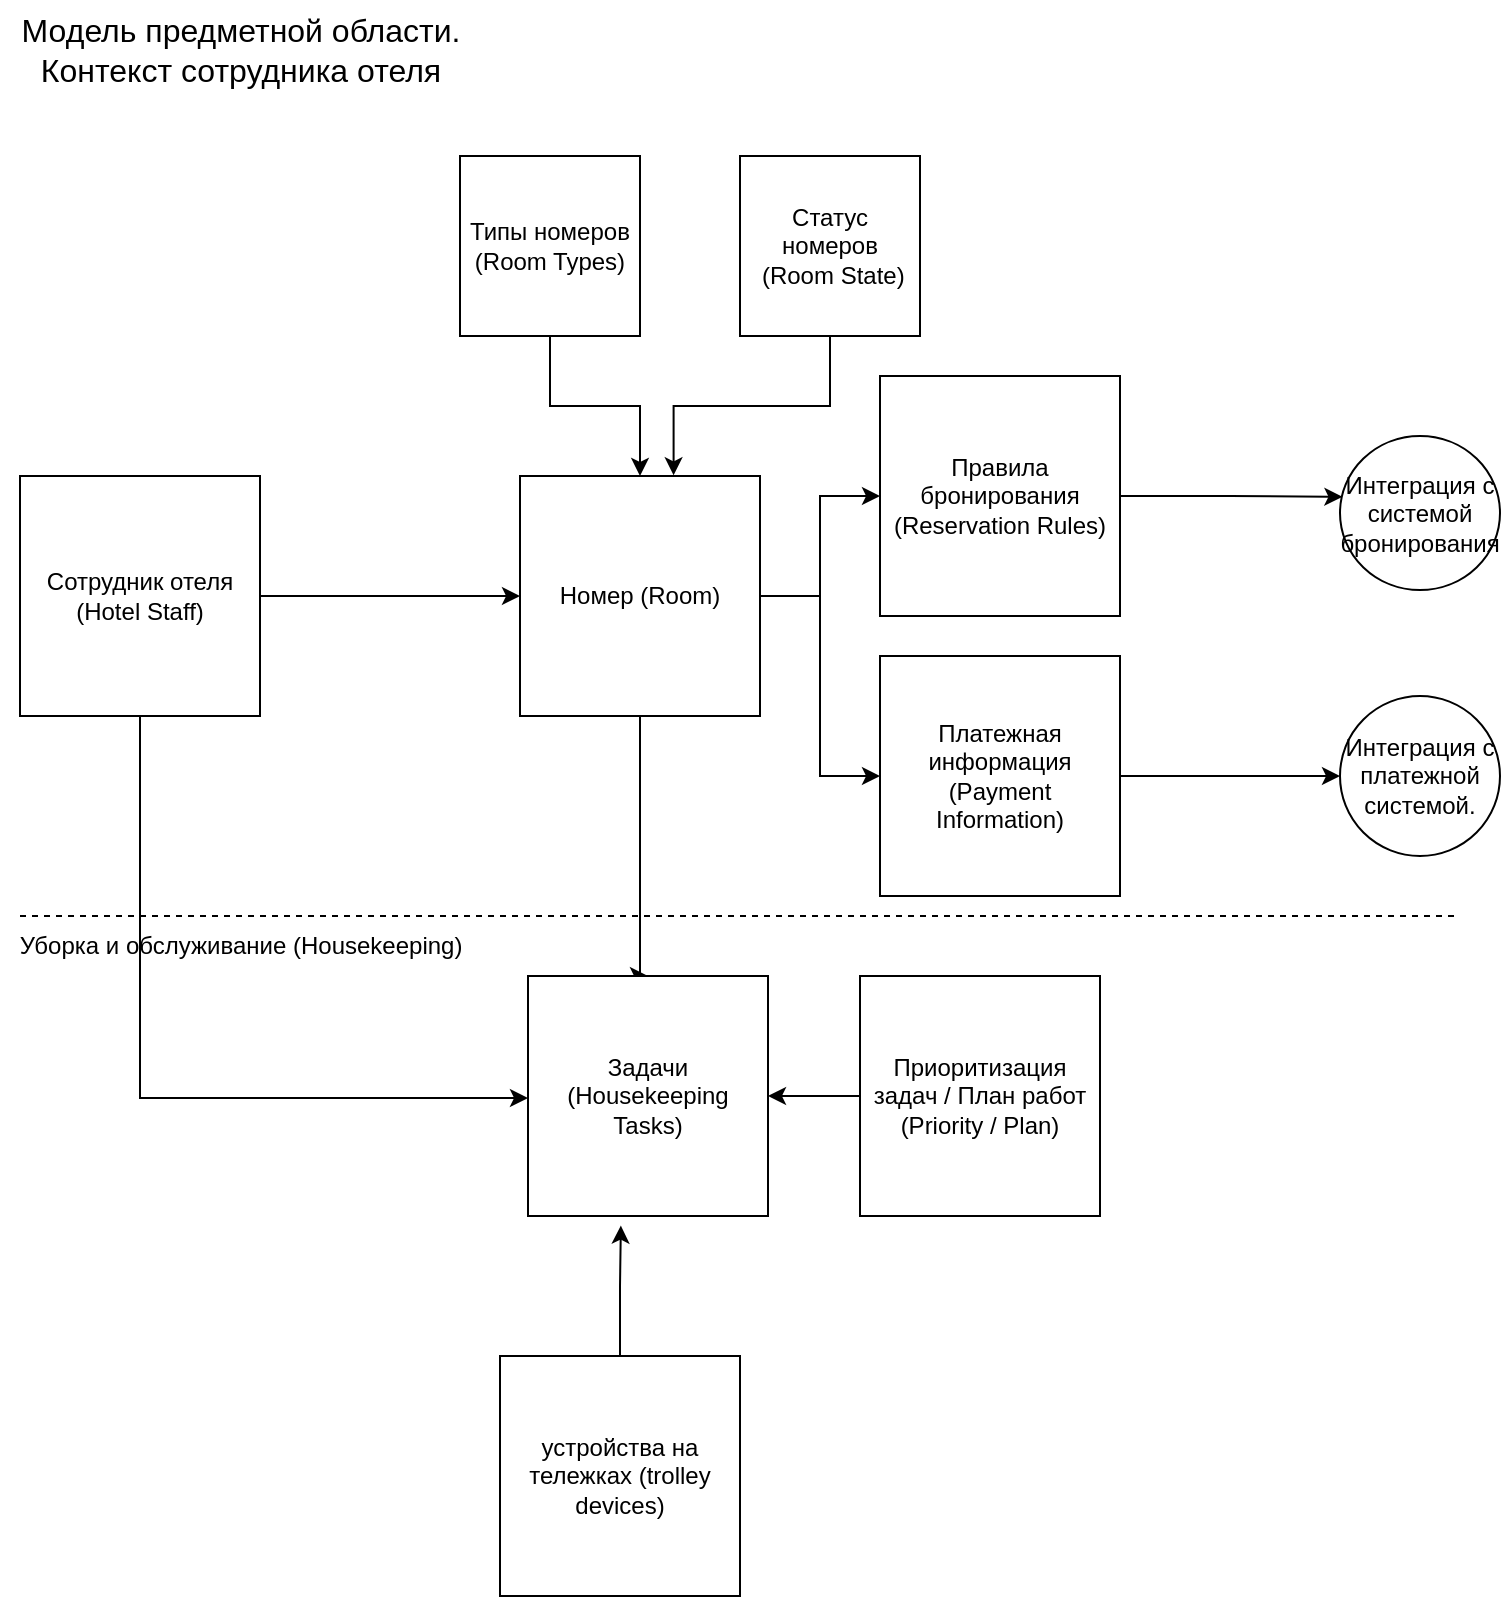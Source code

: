 <mxfile version="21.6.6" type="device">
  <diagram id="prtHgNgQTEPvFCAcTncT" name="Page-1">
    <mxGraphModel dx="996" dy="549" grid="1" gridSize="10" guides="1" tooltips="1" connect="1" arrows="1" fold="1" page="1" pageScale="1" pageWidth="827" pageHeight="1169" math="0" shadow="0">
      <root>
        <mxCell id="0" />
        <mxCell id="1" parent="0" />
        <mxCell id="nMokIZjZC6wRx67IndkM-14" style="edgeStyle=orthogonalEdgeStyle;rounded=0;orthogonalLoop=1;jettySize=auto;html=1;entryX=0;entryY=0.5;entryDx=0;entryDy=0;" parent="1" source="nMokIZjZC6wRx67IndkM-2" target="nMokIZjZC6wRx67IndkM-3" edge="1">
          <mxGeometry relative="1" as="geometry" />
        </mxCell>
        <mxCell id="nMokIZjZC6wRx67IndkM-17" style="edgeStyle=orthogonalEdgeStyle;rounded=0;orthogonalLoop=1;jettySize=auto;html=1;entryX=0;entryY=0.75;entryDx=0;entryDy=0;" parent="1" edge="1">
          <mxGeometry relative="1" as="geometry">
            <mxPoint x="100" y="329" as="sourcePoint" />
            <mxPoint x="294" y="549" as="targetPoint" />
            <Array as="points">
              <mxPoint x="100" y="549" />
            </Array>
          </mxGeometry>
        </mxCell>
        <mxCell id="nMokIZjZC6wRx67IndkM-2" value="Сотрудник отеля (Hotel Staff)" style="whiteSpace=wrap;html=1;aspect=fixed;" parent="1" vertex="1">
          <mxGeometry x="40" y="238" width="120" height="120" as="geometry" />
        </mxCell>
        <mxCell id="nMokIZjZC6wRx67IndkM-18" style="edgeStyle=orthogonalEdgeStyle;rounded=0;orthogonalLoop=1;jettySize=auto;html=1;exitX=0.5;exitY=1;exitDx=0;exitDy=0;entryX=0.5;entryY=0;entryDx=0;entryDy=0;" parent="1" source="nMokIZjZC6wRx67IndkM-3" target="nMokIZjZC6wRx67IndkM-10" edge="1">
          <mxGeometry relative="1" as="geometry">
            <Array as="points">
              <mxPoint x="350" y="488" />
            </Array>
          </mxGeometry>
        </mxCell>
        <mxCell id="nMokIZjZC6wRx67IndkM-21" style="edgeStyle=orthogonalEdgeStyle;rounded=0;orthogonalLoop=1;jettySize=auto;html=1;exitX=1;exitY=0.5;exitDx=0;exitDy=0;" parent="1" source="nMokIZjZC6wRx67IndkM-3" target="nMokIZjZC6wRx67IndkM-6" edge="1">
          <mxGeometry relative="1" as="geometry" />
        </mxCell>
        <mxCell id="nMokIZjZC6wRx67IndkM-22" style="edgeStyle=orthogonalEdgeStyle;rounded=0;orthogonalLoop=1;jettySize=auto;html=1;exitX=1;exitY=0.5;exitDx=0;exitDy=0;entryX=0;entryY=0.5;entryDx=0;entryDy=0;" parent="1" source="nMokIZjZC6wRx67IndkM-3" target="nMokIZjZC6wRx67IndkM-7" edge="1">
          <mxGeometry relative="1" as="geometry" />
        </mxCell>
        <mxCell id="nMokIZjZC6wRx67IndkM-3" value="Номер (Room)" style="whiteSpace=wrap;html=1;aspect=fixed;" parent="1" vertex="1">
          <mxGeometry x="290" y="238" width="120" height="120" as="geometry" />
        </mxCell>
        <mxCell id="nMokIZjZC6wRx67IndkM-28" style="edgeStyle=orthogonalEdgeStyle;rounded=0;orthogonalLoop=1;jettySize=auto;html=1;entryX=1;entryY=0.5;entryDx=0;entryDy=0;" parent="1" source="nMokIZjZC6wRx67IndkM-4" target="nMokIZjZC6wRx67IndkM-10" edge="1">
          <mxGeometry relative="1" as="geometry" />
        </mxCell>
        <mxCell id="nMokIZjZC6wRx67IndkM-4" value="Приоритизация задач / План работ (Priority / Plan)" style="whiteSpace=wrap;html=1;aspect=fixed;" parent="1" vertex="1">
          <mxGeometry x="460" y="488" width="120" height="120" as="geometry" />
        </mxCell>
        <mxCell id="nMokIZjZC6wRx67IndkM-12" style="edgeStyle=orthogonalEdgeStyle;rounded=0;orthogonalLoop=1;jettySize=auto;html=1;" parent="1" source="nMokIZjZC6wRx67IndkM-5" target="nMokIZjZC6wRx67IndkM-3" edge="1">
          <mxGeometry relative="1" as="geometry" />
        </mxCell>
        <mxCell id="nMokIZjZC6wRx67IndkM-5" value="Типы номеров (Room Types)" style="whiteSpace=wrap;html=1;aspect=fixed;" parent="1" vertex="1">
          <mxGeometry x="260" y="78" width="90" height="90" as="geometry" />
        </mxCell>
        <mxCell id="nMokIZjZC6wRx67IndkM-25" style="edgeStyle=orthogonalEdgeStyle;rounded=0;orthogonalLoop=1;jettySize=auto;html=1;exitX=1;exitY=0.5;exitDx=0;exitDy=0;" parent="1" source="nMokIZjZC6wRx67IndkM-6" target="nMokIZjZC6wRx67IndkM-24" edge="1">
          <mxGeometry relative="1" as="geometry" />
        </mxCell>
        <mxCell id="nMokIZjZC6wRx67IndkM-6" value="Платежная информация (Payment Information)" style="whiteSpace=wrap;html=1;aspect=fixed;" parent="1" vertex="1">
          <mxGeometry x="470" y="328" width="120" height="120" as="geometry" />
        </mxCell>
        <mxCell id="nMokIZjZC6wRx67IndkM-26" style="edgeStyle=orthogonalEdgeStyle;rounded=0;orthogonalLoop=1;jettySize=auto;html=1;exitX=1;exitY=0.5;exitDx=0;exitDy=0;entryX=0.015;entryY=0.395;entryDx=0;entryDy=0;entryPerimeter=0;" parent="1" source="nMokIZjZC6wRx67IndkM-7" target="nMokIZjZC6wRx67IndkM-23" edge="1">
          <mxGeometry relative="1" as="geometry" />
        </mxCell>
        <mxCell id="nMokIZjZC6wRx67IndkM-7" value="Правила бронирования (Reservation Rules)" style="whiteSpace=wrap;html=1;aspect=fixed;" parent="1" vertex="1">
          <mxGeometry x="470" y="188" width="120" height="120" as="geometry" />
        </mxCell>
        <mxCell id="nMokIZjZC6wRx67IndkM-20" style="edgeStyle=orthogonalEdgeStyle;rounded=0;orthogonalLoop=1;jettySize=auto;html=1;exitX=0.5;exitY=0;exitDx=0;exitDy=0;entryX=0.387;entryY=1.04;entryDx=0;entryDy=0;entryPerimeter=0;" parent="1" source="nMokIZjZC6wRx67IndkM-9" target="nMokIZjZC6wRx67IndkM-10" edge="1">
          <mxGeometry relative="1" as="geometry" />
        </mxCell>
        <mxCell id="nMokIZjZC6wRx67IndkM-9" value="устройства на тележках (trolley devices)" style="whiteSpace=wrap;html=1;aspect=fixed;" parent="1" vertex="1">
          <mxGeometry x="280" y="678" width="120" height="120" as="geometry" />
        </mxCell>
        <mxCell id="nMokIZjZC6wRx67IndkM-10" value="Задачи (Housekeeping Tasks)" style="whiteSpace=wrap;html=1;aspect=fixed;" parent="1" vertex="1">
          <mxGeometry x="294" y="488" width="120" height="120" as="geometry" />
        </mxCell>
        <mxCell id="nMokIZjZC6wRx67IndkM-19" style="edgeStyle=orthogonalEdgeStyle;rounded=0;orthogonalLoop=1;jettySize=auto;html=1;entryX=0.64;entryY=-0.003;entryDx=0;entryDy=0;entryPerimeter=0;" parent="1" source="nMokIZjZC6wRx67IndkM-11" target="nMokIZjZC6wRx67IndkM-3" edge="1">
          <mxGeometry relative="1" as="geometry" />
        </mxCell>
        <mxCell id="nMokIZjZC6wRx67IndkM-11" value="Статус номеров&lt;br&gt;&amp;nbsp;(Room State)" style="whiteSpace=wrap;html=1;aspect=fixed;" parent="1" vertex="1">
          <mxGeometry x="400" y="78" width="90" height="90" as="geometry" />
        </mxCell>
        <mxCell id="nMokIZjZC6wRx67IndkM-15" value="" style="endArrow=none;dashed=1;html=1;rounded=0;" parent="1" edge="1">
          <mxGeometry width="50" height="50" relative="1" as="geometry">
            <mxPoint x="40" y="458" as="sourcePoint" />
            <mxPoint x="760" y="458" as="targetPoint" />
          </mxGeometry>
        </mxCell>
        <mxCell id="nMokIZjZC6wRx67IndkM-16" value="Уборка и обслуживание (Housekeeping)" style="text;html=1;align=center;verticalAlign=middle;resizable=0;points=[];autosize=1;strokeColor=none;fillColor=none;" parent="1" vertex="1">
          <mxGeometry x="30" y="458" width="240" height="30" as="geometry" />
        </mxCell>
        <mxCell id="nMokIZjZC6wRx67IndkM-23" value="Интеграция с системой бронирования" style="ellipse;whiteSpace=wrap;html=1;aspect=fixed;" parent="1" vertex="1">
          <mxGeometry x="700" y="218" width="80" height="77" as="geometry" />
        </mxCell>
        <mxCell id="nMokIZjZC6wRx67IndkM-24" value="Интеграция с платежной системой." style="ellipse;whiteSpace=wrap;html=1;aspect=fixed;" parent="1" vertex="1">
          <mxGeometry x="700" y="348" width="80" height="80" as="geometry" />
        </mxCell>
        <mxCell id="kttw4RwpWJta2NEm25TS-1" value="Модель предметной области. &lt;br style=&quot;font-size: 16px;&quot;&gt;Контекст сотрудника отеля" style="text;html=1;align=center;verticalAlign=middle;resizable=0;points=[];autosize=1;strokeColor=none;fillColor=none;fontSize=16;" parent="1" vertex="1">
          <mxGeometry x="30" width="240" height="50" as="geometry" />
        </mxCell>
      </root>
    </mxGraphModel>
  </diagram>
</mxfile>
